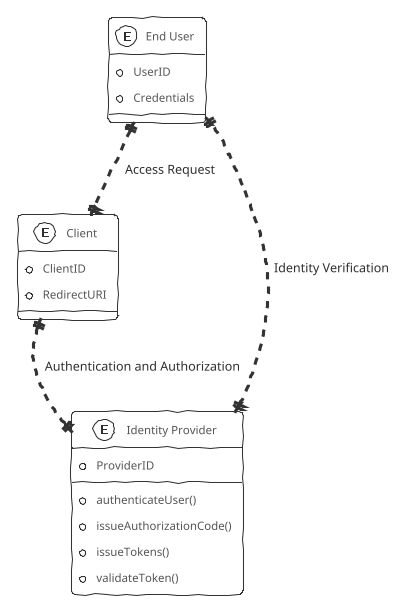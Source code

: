 @startuml
!theme sketchy-outline
entity "End User" {
  +UserID
  +Credentials
}

entity "Client" {
  +ClientID
  +RedirectURI
}

entity "Identity Provider" {
  +ProviderID
  +authenticateUser()
  +issueAuthorizationCode()
  +issueTokens()
  +validateToken()
}

"End User" ||..|| Client : "Access Request"
Client ||..|| "Identity Provider" : "Authentication and Authorization"
"Identity Provider" ||..|| "End User" : "Identity Verification"
@enduml